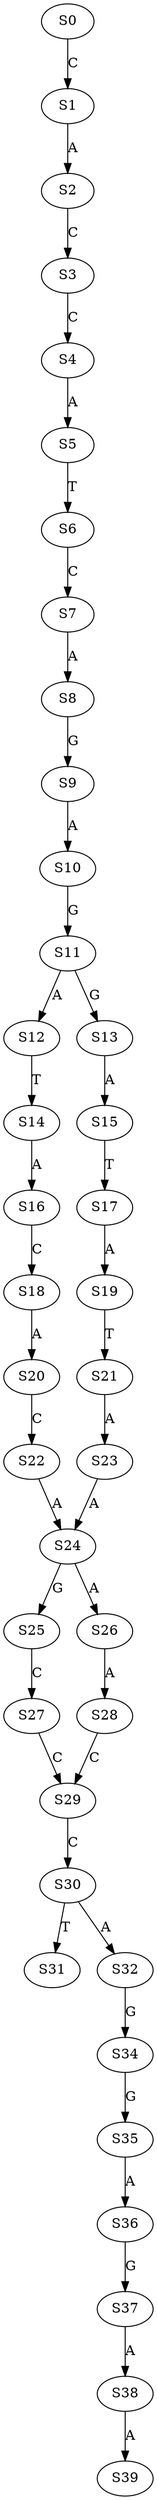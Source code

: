 strict digraph  {
	S0 -> S1 [ label = C ];
	S1 -> S2 [ label = A ];
	S2 -> S3 [ label = C ];
	S3 -> S4 [ label = C ];
	S4 -> S5 [ label = A ];
	S5 -> S6 [ label = T ];
	S6 -> S7 [ label = C ];
	S7 -> S8 [ label = A ];
	S8 -> S9 [ label = G ];
	S9 -> S10 [ label = A ];
	S10 -> S11 [ label = G ];
	S11 -> S12 [ label = A ];
	S11 -> S13 [ label = G ];
	S12 -> S14 [ label = T ];
	S13 -> S15 [ label = A ];
	S14 -> S16 [ label = A ];
	S15 -> S17 [ label = T ];
	S16 -> S18 [ label = C ];
	S17 -> S19 [ label = A ];
	S18 -> S20 [ label = A ];
	S19 -> S21 [ label = T ];
	S20 -> S22 [ label = C ];
	S21 -> S23 [ label = A ];
	S22 -> S24 [ label = A ];
	S23 -> S24 [ label = A ];
	S24 -> S25 [ label = G ];
	S24 -> S26 [ label = A ];
	S25 -> S27 [ label = C ];
	S26 -> S28 [ label = A ];
	S27 -> S29 [ label = C ];
	S28 -> S29 [ label = C ];
	S29 -> S30 [ label = C ];
	S30 -> S31 [ label = T ];
	S30 -> S32 [ label = A ];
	S32 -> S34 [ label = G ];
	S34 -> S35 [ label = G ];
	S35 -> S36 [ label = A ];
	S36 -> S37 [ label = G ];
	S37 -> S38 [ label = A ];
	S38 -> S39 [ label = A ];
}
